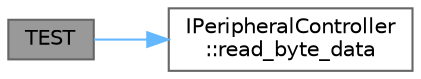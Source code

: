 digraph "TEST"
{
 // LATEX_PDF_SIZE
  bgcolor="transparent";
  edge [fontname=Helvetica,fontsize=10,labelfontname=Helvetica,labelfontsize=10];
  node [fontname=Helvetica,fontsize=10,shape=box,height=0.2,width=0.4];
  rankdir="LR";
  Node1 [id="Node000001",label="TEST",height=0.2,width=0.4,color="gray40", fillcolor="grey60", style="filled", fontcolor="black",tooltip="Ensures that read_byte_data() throws a runtime_error exception."];
  Node1 -> Node2 [id="edge1_Node000001_Node000002",color="steelblue1",style="solid",tooltip=" "];
  Node2 [id="Node000002",label="IPeripheralController\l::read_byte_data",height=0.2,width=0.4,color="grey40", fillcolor="white", style="filled",URL="$classIPeripheralController.html#a98a24f837da35c21354434aaa75decbc",tooltip=" "];
}
